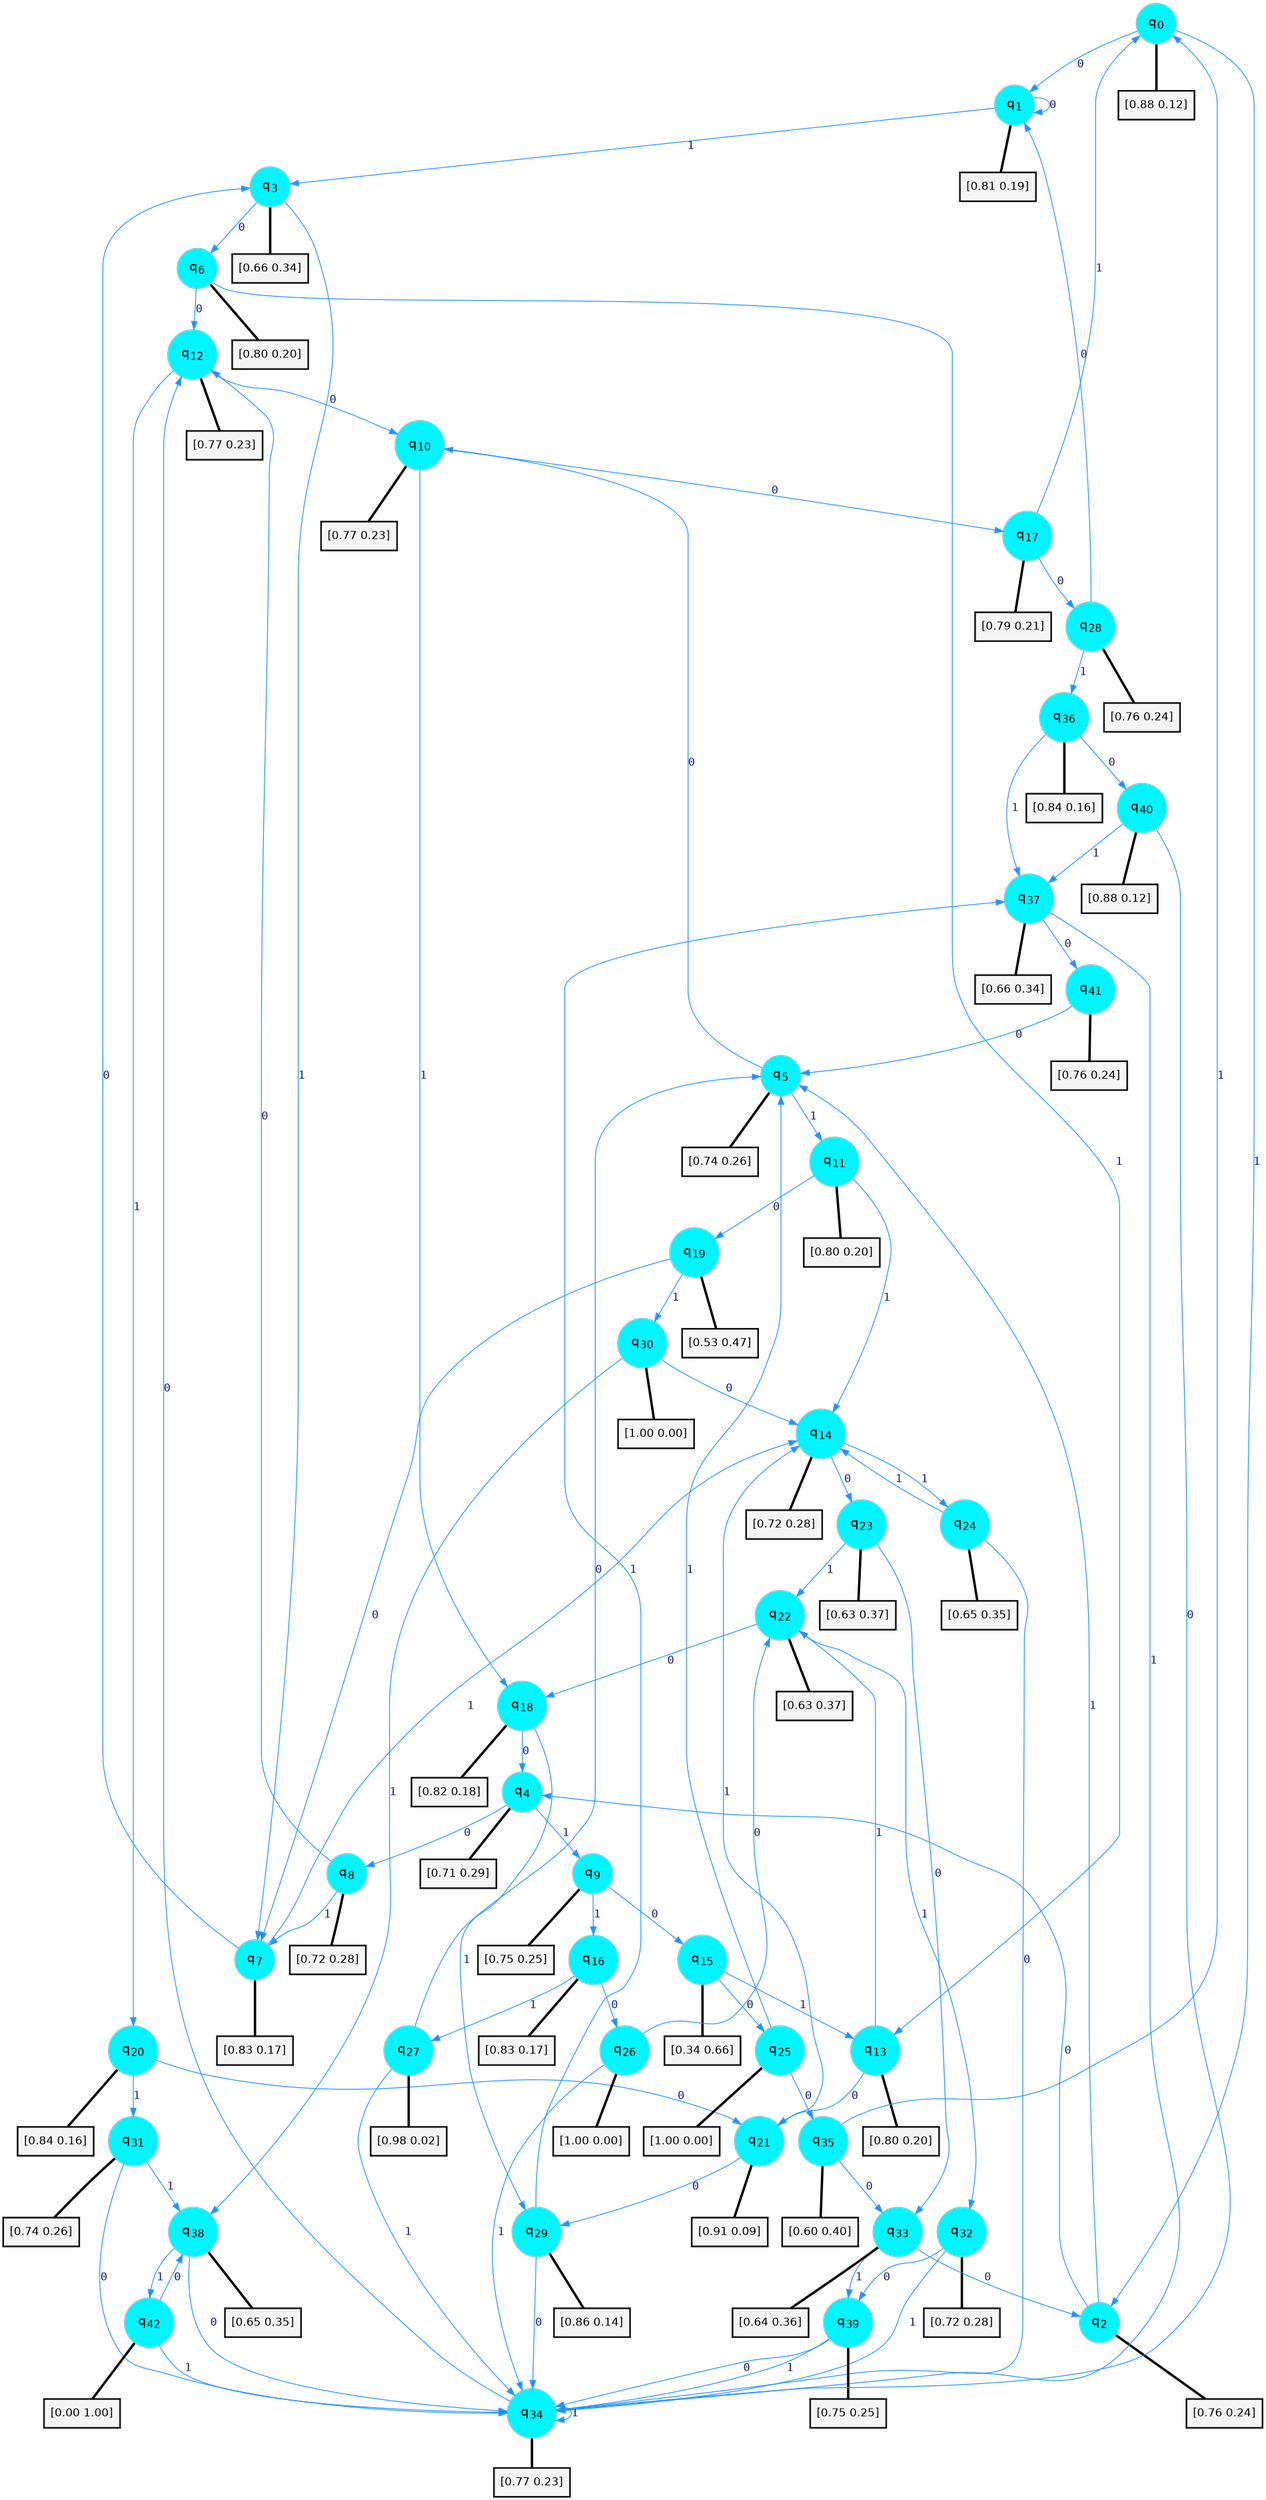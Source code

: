 digraph G {
graph [
bgcolor=transparent, dpi=300, rankdir=TD, size="40,25"];
node [
color=gray, fillcolor=turquoise1, fontcolor=black, fontname=Helvetica, fontsize=16, fontweight=bold, shape=circle, style=filled];
edge [
arrowsize=1, color=dodgerblue1, fontcolor=midnightblue, fontname=courier, fontweight=bold, penwidth=1, style=solid, weight=20];
0[label=<q<SUB>0</SUB>>];
1[label=<q<SUB>1</SUB>>];
2[label=<q<SUB>2</SUB>>];
3[label=<q<SUB>3</SUB>>];
4[label=<q<SUB>4</SUB>>];
5[label=<q<SUB>5</SUB>>];
6[label=<q<SUB>6</SUB>>];
7[label=<q<SUB>7</SUB>>];
8[label=<q<SUB>8</SUB>>];
9[label=<q<SUB>9</SUB>>];
10[label=<q<SUB>10</SUB>>];
11[label=<q<SUB>11</SUB>>];
12[label=<q<SUB>12</SUB>>];
13[label=<q<SUB>13</SUB>>];
14[label=<q<SUB>14</SUB>>];
15[label=<q<SUB>15</SUB>>];
16[label=<q<SUB>16</SUB>>];
17[label=<q<SUB>17</SUB>>];
18[label=<q<SUB>18</SUB>>];
19[label=<q<SUB>19</SUB>>];
20[label=<q<SUB>20</SUB>>];
21[label=<q<SUB>21</SUB>>];
22[label=<q<SUB>22</SUB>>];
23[label=<q<SUB>23</SUB>>];
24[label=<q<SUB>24</SUB>>];
25[label=<q<SUB>25</SUB>>];
26[label=<q<SUB>26</SUB>>];
27[label=<q<SUB>27</SUB>>];
28[label=<q<SUB>28</SUB>>];
29[label=<q<SUB>29</SUB>>];
30[label=<q<SUB>30</SUB>>];
31[label=<q<SUB>31</SUB>>];
32[label=<q<SUB>32</SUB>>];
33[label=<q<SUB>33</SUB>>];
34[label=<q<SUB>34</SUB>>];
35[label=<q<SUB>35</SUB>>];
36[label=<q<SUB>36</SUB>>];
37[label=<q<SUB>37</SUB>>];
38[label=<q<SUB>38</SUB>>];
39[label=<q<SUB>39</SUB>>];
40[label=<q<SUB>40</SUB>>];
41[label=<q<SUB>41</SUB>>];
42[label=<q<SUB>42</SUB>>];
43[label="[0.88 0.12]", shape=box,fontcolor=black, fontname=Helvetica, fontsize=14, penwidth=2, fillcolor=whitesmoke,color=black];
44[label="[0.81 0.19]", shape=box,fontcolor=black, fontname=Helvetica, fontsize=14, penwidth=2, fillcolor=whitesmoke,color=black];
45[label="[0.76 0.24]", shape=box,fontcolor=black, fontname=Helvetica, fontsize=14, penwidth=2, fillcolor=whitesmoke,color=black];
46[label="[0.66 0.34]", shape=box,fontcolor=black, fontname=Helvetica, fontsize=14, penwidth=2, fillcolor=whitesmoke,color=black];
47[label="[0.71 0.29]", shape=box,fontcolor=black, fontname=Helvetica, fontsize=14, penwidth=2, fillcolor=whitesmoke,color=black];
48[label="[0.74 0.26]", shape=box,fontcolor=black, fontname=Helvetica, fontsize=14, penwidth=2, fillcolor=whitesmoke,color=black];
49[label="[0.80 0.20]", shape=box,fontcolor=black, fontname=Helvetica, fontsize=14, penwidth=2, fillcolor=whitesmoke,color=black];
50[label="[0.83 0.17]", shape=box,fontcolor=black, fontname=Helvetica, fontsize=14, penwidth=2, fillcolor=whitesmoke,color=black];
51[label="[0.72 0.28]", shape=box,fontcolor=black, fontname=Helvetica, fontsize=14, penwidth=2, fillcolor=whitesmoke,color=black];
52[label="[0.75 0.25]", shape=box,fontcolor=black, fontname=Helvetica, fontsize=14, penwidth=2, fillcolor=whitesmoke,color=black];
53[label="[0.77 0.23]", shape=box,fontcolor=black, fontname=Helvetica, fontsize=14, penwidth=2, fillcolor=whitesmoke,color=black];
54[label="[0.80 0.20]", shape=box,fontcolor=black, fontname=Helvetica, fontsize=14, penwidth=2, fillcolor=whitesmoke,color=black];
55[label="[0.77 0.23]", shape=box,fontcolor=black, fontname=Helvetica, fontsize=14, penwidth=2, fillcolor=whitesmoke,color=black];
56[label="[0.80 0.20]", shape=box,fontcolor=black, fontname=Helvetica, fontsize=14, penwidth=2, fillcolor=whitesmoke,color=black];
57[label="[0.72 0.28]", shape=box,fontcolor=black, fontname=Helvetica, fontsize=14, penwidth=2, fillcolor=whitesmoke,color=black];
58[label="[0.34 0.66]", shape=box,fontcolor=black, fontname=Helvetica, fontsize=14, penwidth=2, fillcolor=whitesmoke,color=black];
59[label="[0.83 0.17]", shape=box,fontcolor=black, fontname=Helvetica, fontsize=14, penwidth=2, fillcolor=whitesmoke,color=black];
60[label="[0.79 0.21]", shape=box,fontcolor=black, fontname=Helvetica, fontsize=14, penwidth=2, fillcolor=whitesmoke,color=black];
61[label="[0.82 0.18]", shape=box,fontcolor=black, fontname=Helvetica, fontsize=14, penwidth=2, fillcolor=whitesmoke,color=black];
62[label="[0.53 0.47]", shape=box,fontcolor=black, fontname=Helvetica, fontsize=14, penwidth=2, fillcolor=whitesmoke,color=black];
63[label="[0.84 0.16]", shape=box,fontcolor=black, fontname=Helvetica, fontsize=14, penwidth=2, fillcolor=whitesmoke,color=black];
64[label="[0.91 0.09]", shape=box,fontcolor=black, fontname=Helvetica, fontsize=14, penwidth=2, fillcolor=whitesmoke,color=black];
65[label="[0.63 0.37]", shape=box,fontcolor=black, fontname=Helvetica, fontsize=14, penwidth=2, fillcolor=whitesmoke,color=black];
66[label="[0.63 0.37]", shape=box,fontcolor=black, fontname=Helvetica, fontsize=14, penwidth=2, fillcolor=whitesmoke,color=black];
67[label="[0.65 0.35]", shape=box,fontcolor=black, fontname=Helvetica, fontsize=14, penwidth=2, fillcolor=whitesmoke,color=black];
68[label="[1.00 0.00]", shape=box,fontcolor=black, fontname=Helvetica, fontsize=14, penwidth=2, fillcolor=whitesmoke,color=black];
69[label="[1.00 0.00]", shape=box,fontcolor=black, fontname=Helvetica, fontsize=14, penwidth=2, fillcolor=whitesmoke,color=black];
70[label="[0.98 0.02]", shape=box,fontcolor=black, fontname=Helvetica, fontsize=14, penwidth=2, fillcolor=whitesmoke,color=black];
71[label="[0.76 0.24]", shape=box,fontcolor=black, fontname=Helvetica, fontsize=14, penwidth=2, fillcolor=whitesmoke,color=black];
72[label="[0.86 0.14]", shape=box,fontcolor=black, fontname=Helvetica, fontsize=14, penwidth=2, fillcolor=whitesmoke,color=black];
73[label="[1.00 0.00]", shape=box,fontcolor=black, fontname=Helvetica, fontsize=14, penwidth=2, fillcolor=whitesmoke,color=black];
74[label="[0.74 0.26]", shape=box,fontcolor=black, fontname=Helvetica, fontsize=14, penwidth=2, fillcolor=whitesmoke,color=black];
75[label="[0.72 0.28]", shape=box,fontcolor=black, fontname=Helvetica, fontsize=14, penwidth=2, fillcolor=whitesmoke,color=black];
76[label="[0.64 0.36]", shape=box,fontcolor=black, fontname=Helvetica, fontsize=14, penwidth=2, fillcolor=whitesmoke,color=black];
77[label="[0.77 0.23]", shape=box,fontcolor=black, fontname=Helvetica, fontsize=14, penwidth=2, fillcolor=whitesmoke,color=black];
78[label="[0.60 0.40]", shape=box,fontcolor=black, fontname=Helvetica, fontsize=14, penwidth=2, fillcolor=whitesmoke,color=black];
79[label="[0.84 0.16]", shape=box,fontcolor=black, fontname=Helvetica, fontsize=14, penwidth=2, fillcolor=whitesmoke,color=black];
80[label="[0.66 0.34]", shape=box,fontcolor=black, fontname=Helvetica, fontsize=14, penwidth=2, fillcolor=whitesmoke,color=black];
81[label="[0.65 0.35]", shape=box,fontcolor=black, fontname=Helvetica, fontsize=14, penwidth=2, fillcolor=whitesmoke,color=black];
82[label="[0.75 0.25]", shape=box,fontcolor=black, fontname=Helvetica, fontsize=14, penwidth=2, fillcolor=whitesmoke,color=black];
83[label="[0.88 0.12]", shape=box,fontcolor=black, fontname=Helvetica, fontsize=14, penwidth=2, fillcolor=whitesmoke,color=black];
84[label="[0.76 0.24]", shape=box,fontcolor=black, fontname=Helvetica, fontsize=14, penwidth=2, fillcolor=whitesmoke,color=black];
85[label="[0.00 1.00]", shape=box,fontcolor=black, fontname=Helvetica, fontsize=14, penwidth=2, fillcolor=whitesmoke,color=black];
0->1 [label=0];
0->2 [label=1];
0->43 [arrowhead=none, penwidth=3,color=black];
1->1 [label=0];
1->3 [label=1];
1->44 [arrowhead=none, penwidth=3,color=black];
2->4 [label=0];
2->5 [label=1];
2->45 [arrowhead=none, penwidth=3,color=black];
3->6 [label=0];
3->7 [label=1];
3->46 [arrowhead=none, penwidth=3,color=black];
4->8 [label=0];
4->9 [label=1];
4->47 [arrowhead=none, penwidth=3,color=black];
5->10 [label=0];
5->11 [label=1];
5->48 [arrowhead=none, penwidth=3,color=black];
6->12 [label=0];
6->13 [label=1];
6->49 [arrowhead=none, penwidth=3,color=black];
7->3 [label=0];
7->14 [label=1];
7->50 [arrowhead=none, penwidth=3,color=black];
8->12 [label=0];
8->7 [label=1];
8->51 [arrowhead=none, penwidth=3,color=black];
9->15 [label=0];
9->16 [label=1];
9->52 [arrowhead=none, penwidth=3,color=black];
10->17 [label=0];
10->18 [label=1];
10->53 [arrowhead=none, penwidth=3,color=black];
11->19 [label=0];
11->14 [label=1];
11->54 [arrowhead=none, penwidth=3,color=black];
12->10 [label=0];
12->20 [label=1];
12->55 [arrowhead=none, penwidth=3,color=black];
13->21 [label=0];
13->22 [label=1];
13->56 [arrowhead=none, penwidth=3,color=black];
14->23 [label=0];
14->24 [label=1];
14->57 [arrowhead=none, penwidth=3,color=black];
15->25 [label=0];
15->13 [label=1];
15->58 [arrowhead=none, penwidth=3,color=black];
16->26 [label=0];
16->27 [label=1];
16->59 [arrowhead=none, penwidth=3,color=black];
17->28 [label=0];
17->0 [label=1];
17->60 [arrowhead=none, penwidth=3,color=black];
18->4 [label=0];
18->29 [label=1];
18->61 [arrowhead=none, penwidth=3,color=black];
19->7 [label=0];
19->30 [label=1];
19->62 [arrowhead=none, penwidth=3,color=black];
20->21 [label=0];
20->31 [label=1];
20->63 [arrowhead=none, penwidth=3,color=black];
21->29 [label=0];
21->14 [label=1];
21->64 [arrowhead=none, penwidth=3,color=black];
22->18 [label=0];
22->32 [label=1];
22->65 [arrowhead=none, penwidth=3,color=black];
23->33 [label=0];
23->22 [label=1];
23->66 [arrowhead=none, penwidth=3,color=black];
24->34 [label=0];
24->14 [label=1];
24->67 [arrowhead=none, penwidth=3,color=black];
25->35 [label=0];
25->5 [label=1];
25->68 [arrowhead=none, penwidth=3,color=black];
26->22 [label=0];
26->34 [label=1];
26->69 [arrowhead=none, penwidth=3,color=black];
27->5 [label=0];
27->34 [label=1];
27->70 [arrowhead=none, penwidth=3,color=black];
28->1 [label=0];
28->36 [label=1];
28->71 [arrowhead=none, penwidth=3,color=black];
29->34 [label=0];
29->37 [label=1];
29->72 [arrowhead=none, penwidth=3,color=black];
30->14 [label=0];
30->38 [label=1];
30->73 [arrowhead=none, penwidth=3,color=black];
31->34 [label=0];
31->38 [label=1];
31->74 [arrowhead=none, penwidth=3,color=black];
32->39 [label=0];
32->34 [label=1];
32->75 [arrowhead=none, penwidth=3,color=black];
33->2 [label=0];
33->39 [label=1];
33->76 [arrowhead=none, penwidth=3,color=black];
34->12 [label=0];
34->34 [label=1];
34->77 [arrowhead=none, penwidth=3,color=black];
35->33 [label=0];
35->0 [label=1];
35->78 [arrowhead=none, penwidth=3,color=black];
36->40 [label=0];
36->37 [label=1];
36->79 [arrowhead=none, penwidth=3,color=black];
37->41 [label=0];
37->34 [label=1];
37->80 [arrowhead=none, penwidth=3,color=black];
38->34 [label=0];
38->42 [label=1];
38->81 [arrowhead=none, penwidth=3,color=black];
39->34 [label=0];
39->34 [label=1];
39->82 [arrowhead=none, penwidth=3,color=black];
40->34 [label=0];
40->37 [label=1];
40->83 [arrowhead=none, penwidth=3,color=black];
41->5 [label=0];
41->84 [arrowhead=none, penwidth=3,color=black];
42->38 [label=0];
42->34 [label=1];
42->85 [arrowhead=none, penwidth=3,color=black];
}
